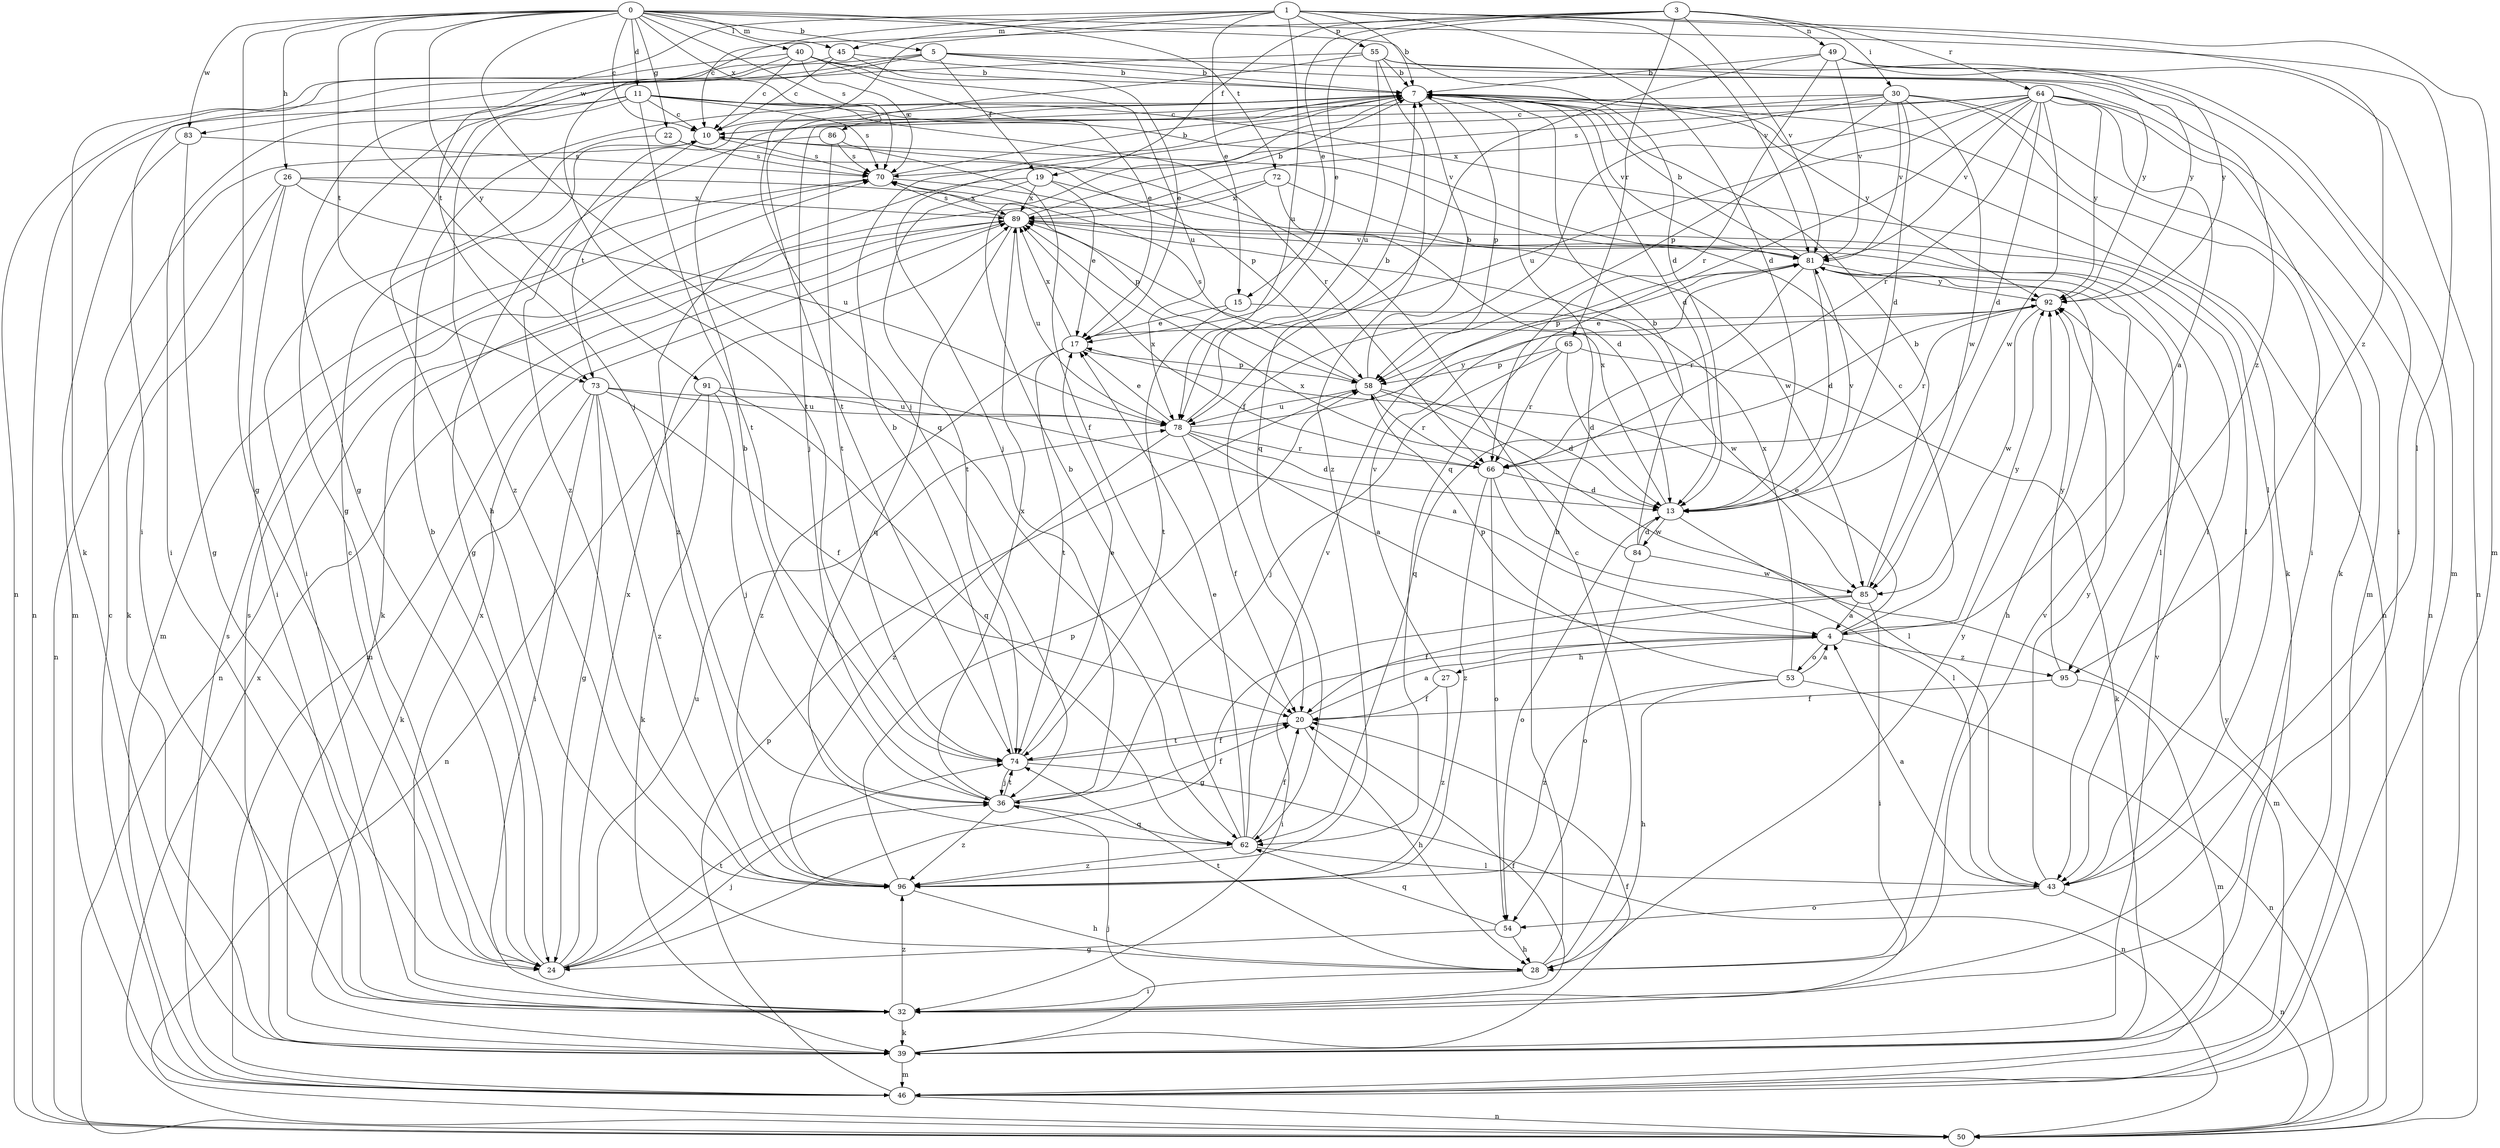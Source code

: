 strict digraph  {
0;
1;
3;
4;
5;
7;
10;
11;
13;
15;
17;
19;
20;
22;
24;
26;
27;
28;
30;
32;
36;
39;
40;
43;
45;
46;
49;
50;
53;
54;
55;
58;
62;
64;
65;
66;
70;
72;
73;
74;
78;
81;
83;
84;
85;
86;
89;
91;
92;
95;
96;
0 -> 5  [label=b];
0 -> 10  [label=c];
0 -> 11  [label=d];
0 -> 13  [label=d];
0 -> 22  [label=g];
0 -> 24  [label=g];
0 -> 26  [label=h];
0 -> 36  [label=j];
0 -> 40  [label=l];
0 -> 43  [label=l];
0 -> 45  [label=m];
0 -> 62  [label=q];
0 -> 70  [label=s];
0 -> 72  [label=t];
0 -> 73  [label=t];
0 -> 83  [label=w];
0 -> 86  [label=x];
0 -> 91  [label=y];
1 -> 7  [label=b];
1 -> 10  [label=c];
1 -> 13  [label=d];
1 -> 15  [label=e];
1 -> 36  [label=j];
1 -> 45  [label=m];
1 -> 46  [label=m];
1 -> 55  [label=p];
1 -> 73  [label=t];
1 -> 78  [label=u];
1 -> 81  [label=v];
1 -> 95  [label=z];
3 -> 15  [label=e];
3 -> 17  [label=e];
3 -> 19  [label=f];
3 -> 24  [label=g];
3 -> 30  [label=i];
3 -> 49  [label=n];
3 -> 64  [label=r];
3 -> 65  [label=r];
3 -> 81  [label=v];
4 -> 10  [label=c];
4 -> 17  [label=e];
4 -> 27  [label=h];
4 -> 32  [label=i];
4 -> 53  [label=o];
4 -> 92  [label=y];
4 -> 95  [label=z];
5 -> 7  [label=b];
5 -> 19  [label=f];
5 -> 28  [label=h];
5 -> 32  [label=i];
5 -> 83  [label=w];
5 -> 92  [label=y];
5 -> 95  [label=z];
7 -> 10  [label=c];
7 -> 13  [label=d];
7 -> 36  [label=j];
7 -> 39  [label=k];
7 -> 50  [label=n];
7 -> 58  [label=p];
7 -> 81  [label=v];
7 -> 92  [label=y];
7 -> 96  [label=z];
10 -> 70  [label=s];
10 -> 73  [label=t];
11 -> 10  [label=c];
11 -> 32  [label=i];
11 -> 43  [label=l];
11 -> 50  [label=n];
11 -> 66  [label=r];
11 -> 70  [label=s];
11 -> 74  [label=t];
11 -> 81  [label=v];
11 -> 96  [label=z];
13 -> 46  [label=m];
13 -> 54  [label=o];
13 -> 81  [label=v];
13 -> 84  [label=w];
13 -> 89  [label=x];
15 -> 17  [label=e];
15 -> 74  [label=t];
15 -> 85  [label=w];
17 -> 58  [label=p];
17 -> 74  [label=t];
17 -> 89  [label=x];
17 -> 96  [label=z];
19 -> 17  [label=e];
19 -> 43  [label=l];
19 -> 74  [label=t];
19 -> 89  [label=x];
19 -> 96  [label=z];
20 -> 4  [label=a];
20 -> 28  [label=h];
20 -> 74  [label=t];
22 -> 32  [label=i];
22 -> 58  [label=p];
22 -> 70  [label=s];
24 -> 7  [label=b];
24 -> 10  [label=c];
24 -> 36  [label=j];
24 -> 74  [label=t];
24 -> 78  [label=u];
24 -> 89  [label=x];
26 -> 32  [label=i];
26 -> 39  [label=k];
26 -> 50  [label=n];
26 -> 58  [label=p];
26 -> 78  [label=u];
26 -> 89  [label=x];
27 -> 20  [label=f];
27 -> 81  [label=v];
27 -> 96  [label=z];
28 -> 7  [label=b];
28 -> 10  [label=c];
28 -> 32  [label=i];
28 -> 74  [label=t];
28 -> 81  [label=v];
28 -> 92  [label=y];
30 -> 10  [label=c];
30 -> 13  [label=d];
30 -> 32  [label=i];
30 -> 36  [label=j];
30 -> 46  [label=m];
30 -> 58  [label=p];
30 -> 81  [label=v];
30 -> 85  [label=w];
30 -> 89  [label=x];
32 -> 20  [label=f];
32 -> 39  [label=k];
32 -> 89  [label=x];
32 -> 96  [label=z];
36 -> 7  [label=b];
36 -> 20  [label=f];
36 -> 62  [label=q];
36 -> 74  [label=t];
36 -> 89  [label=x];
36 -> 96  [label=z];
39 -> 20  [label=f];
39 -> 36  [label=j];
39 -> 46  [label=m];
39 -> 70  [label=s];
39 -> 81  [label=v];
40 -> 7  [label=b];
40 -> 10  [label=c];
40 -> 17  [label=e];
40 -> 39  [label=k];
40 -> 70  [label=s];
40 -> 74  [label=t];
40 -> 78  [label=u];
43 -> 4  [label=a];
43 -> 50  [label=n];
43 -> 54  [label=o];
43 -> 92  [label=y];
45 -> 7  [label=b];
45 -> 10  [label=c];
45 -> 17  [label=e];
45 -> 50  [label=n];
46 -> 10  [label=c];
46 -> 50  [label=n];
46 -> 58  [label=p];
46 -> 70  [label=s];
49 -> 7  [label=b];
49 -> 46  [label=m];
49 -> 50  [label=n];
49 -> 62  [label=q];
49 -> 66  [label=r];
49 -> 81  [label=v];
49 -> 92  [label=y];
50 -> 89  [label=x];
50 -> 92  [label=y];
53 -> 4  [label=a];
53 -> 28  [label=h];
53 -> 50  [label=n];
53 -> 58  [label=p];
53 -> 89  [label=x];
53 -> 96  [label=z];
54 -> 24  [label=g];
54 -> 28  [label=h];
54 -> 62  [label=q];
55 -> 7  [label=b];
55 -> 24  [label=g];
55 -> 32  [label=i];
55 -> 74  [label=t];
55 -> 78  [label=u];
55 -> 92  [label=y];
55 -> 96  [label=z];
58 -> 7  [label=b];
58 -> 13  [label=d];
58 -> 43  [label=l];
58 -> 66  [label=r];
58 -> 70  [label=s];
58 -> 78  [label=u];
62 -> 7  [label=b];
62 -> 17  [label=e];
62 -> 20  [label=f];
62 -> 43  [label=l];
62 -> 81  [label=v];
62 -> 96  [label=z];
64 -> 4  [label=a];
64 -> 10  [label=c];
64 -> 13  [label=d];
64 -> 20  [label=f];
64 -> 39  [label=k];
64 -> 50  [label=n];
64 -> 62  [label=q];
64 -> 66  [label=r];
64 -> 70  [label=s];
64 -> 78  [label=u];
64 -> 81  [label=v];
64 -> 85  [label=w];
64 -> 92  [label=y];
65 -> 13  [label=d];
65 -> 36  [label=j];
65 -> 39  [label=k];
65 -> 58  [label=p];
65 -> 66  [label=r];
66 -> 13  [label=d];
66 -> 43  [label=l];
66 -> 54  [label=o];
66 -> 89  [label=x];
66 -> 96  [label=z];
70 -> 7  [label=b];
70 -> 43  [label=l];
70 -> 46  [label=m];
70 -> 89  [label=x];
72 -> 13  [label=d];
72 -> 39  [label=k];
72 -> 85  [label=w];
72 -> 89  [label=x];
73 -> 4  [label=a];
73 -> 20  [label=f];
73 -> 24  [label=g];
73 -> 32  [label=i];
73 -> 39  [label=k];
73 -> 78  [label=u];
73 -> 96  [label=z];
74 -> 7  [label=b];
74 -> 17  [label=e];
74 -> 20  [label=f];
74 -> 36  [label=j];
74 -> 50  [label=n];
78 -> 4  [label=a];
78 -> 7  [label=b];
78 -> 13  [label=d];
78 -> 17  [label=e];
78 -> 20  [label=f];
78 -> 66  [label=r];
78 -> 92  [label=y];
78 -> 96  [label=z];
81 -> 7  [label=b];
81 -> 13  [label=d];
81 -> 28  [label=h];
81 -> 58  [label=p];
81 -> 66  [label=r];
81 -> 92  [label=y];
83 -> 24  [label=g];
83 -> 46  [label=m];
83 -> 70  [label=s];
84 -> 7  [label=b];
84 -> 13  [label=d];
84 -> 54  [label=o];
84 -> 85  [label=w];
84 -> 89  [label=x];
85 -> 4  [label=a];
85 -> 7  [label=b];
85 -> 20  [label=f];
85 -> 24  [label=g];
85 -> 32  [label=i];
86 -> 20  [label=f];
86 -> 24  [label=g];
86 -> 70  [label=s];
86 -> 74  [label=t];
89 -> 7  [label=b];
89 -> 43  [label=l];
89 -> 46  [label=m];
89 -> 50  [label=n];
89 -> 62  [label=q];
89 -> 70  [label=s];
89 -> 78  [label=u];
89 -> 81  [label=v];
91 -> 36  [label=j];
91 -> 39  [label=k];
91 -> 50  [label=n];
91 -> 62  [label=q];
91 -> 78  [label=u];
92 -> 17  [label=e];
92 -> 62  [label=q];
92 -> 66  [label=r];
92 -> 85  [label=w];
95 -> 20  [label=f];
95 -> 46  [label=m];
95 -> 92  [label=y];
96 -> 28  [label=h];
96 -> 58  [label=p];
}
